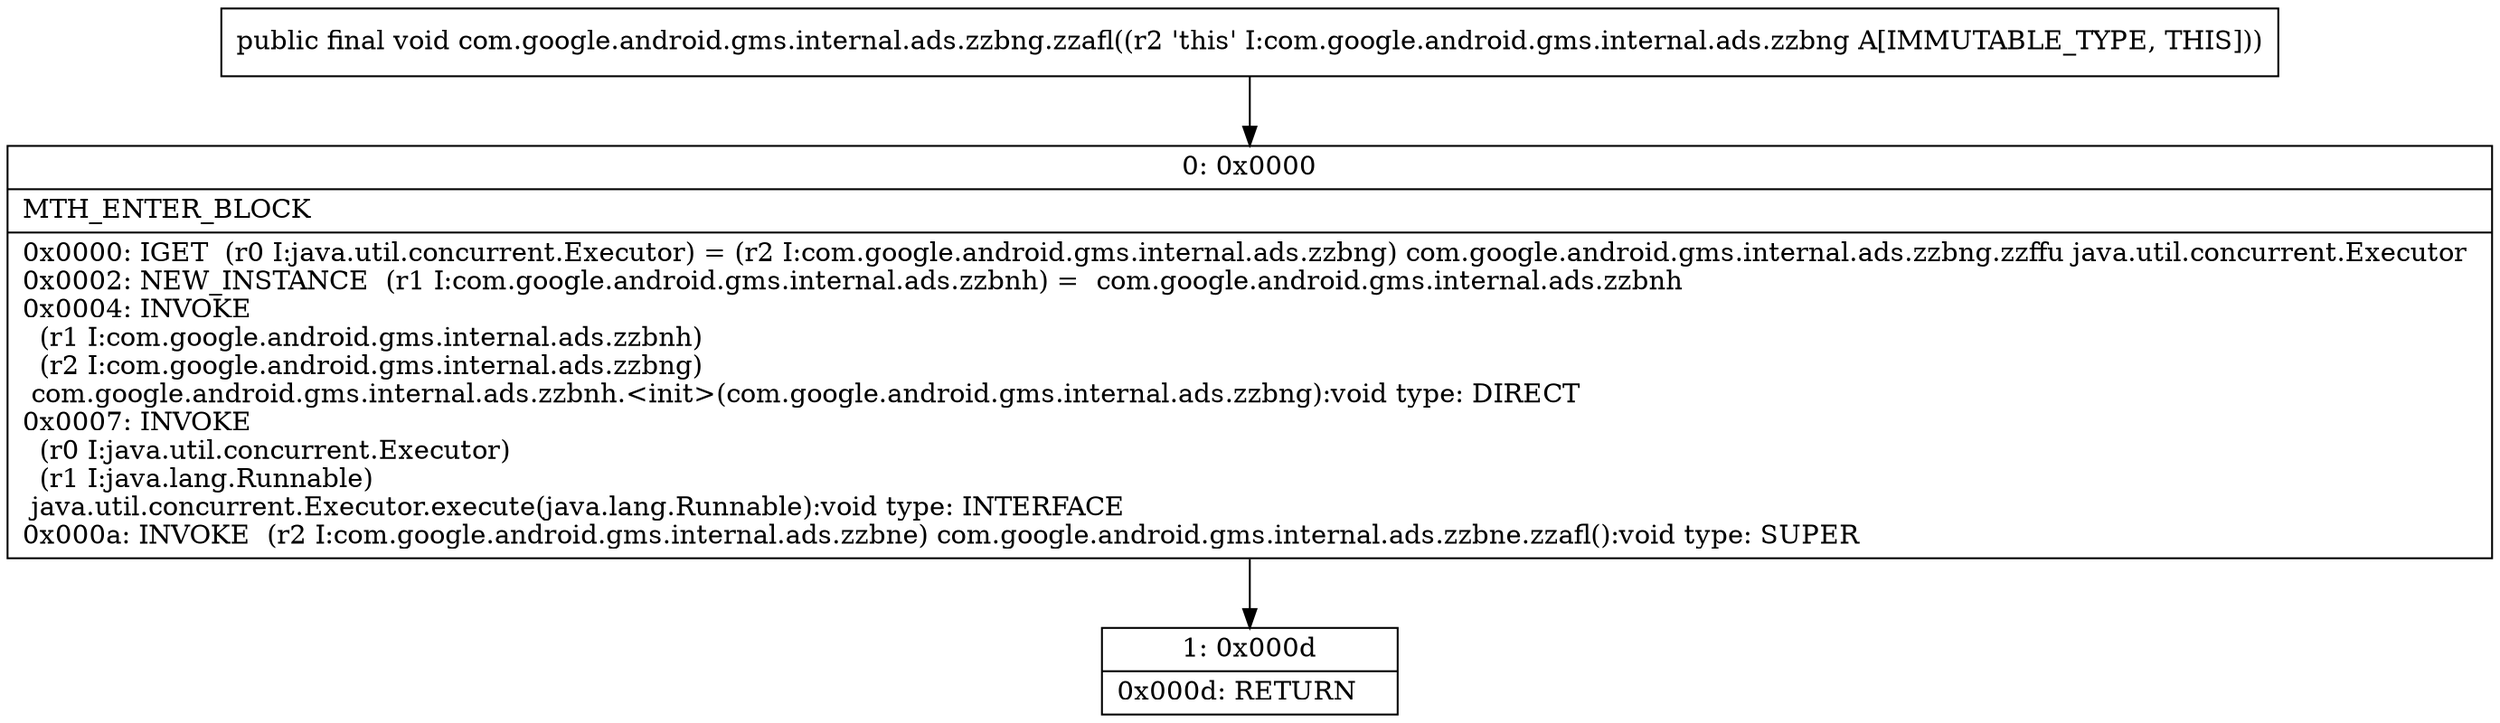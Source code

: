digraph "CFG forcom.google.android.gms.internal.ads.zzbng.zzafl()V" {
Node_0 [shape=record,label="{0\:\ 0x0000|MTH_ENTER_BLOCK\l|0x0000: IGET  (r0 I:java.util.concurrent.Executor) = (r2 I:com.google.android.gms.internal.ads.zzbng) com.google.android.gms.internal.ads.zzbng.zzffu java.util.concurrent.Executor \l0x0002: NEW_INSTANCE  (r1 I:com.google.android.gms.internal.ads.zzbnh) =  com.google.android.gms.internal.ads.zzbnh \l0x0004: INVOKE  \l  (r1 I:com.google.android.gms.internal.ads.zzbnh)\l  (r2 I:com.google.android.gms.internal.ads.zzbng)\l com.google.android.gms.internal.ads.zzbnh.\<init\>(com.google.android.gms.internal.ads.zzbng):void type: DIRECT \l0x0007: INVOKE  \l  (r0 I:java.util.concurrent.Executor)\l  (r1 I:java.lang.Runnable)\l java.util.concurrent.Executor.execute(java.lang.Runnable):void type: INTERFACE \l0x000a: INVOKE  (r2 I:com.google.android.gms.internal.ads.zzbne) com.google.android.gms.internal.ads.zzbne.zzafl():void type: SUPER \l}"];
Node_1 [shape=record,label="{1\:\ 0x000d|0x000d: RETURN   \l}"];
MethodNode[shape=record,label="{public final void com.google.android.gms.internal.ads.zzbng.zzafl((r2 'this' I:com.google.android.gms.internal.ads.zzbng A[IMMUTABLE_TYPE, THIS])) }"];
MethodNode -> Node_0;
Node_0 -> Node_1;
}


